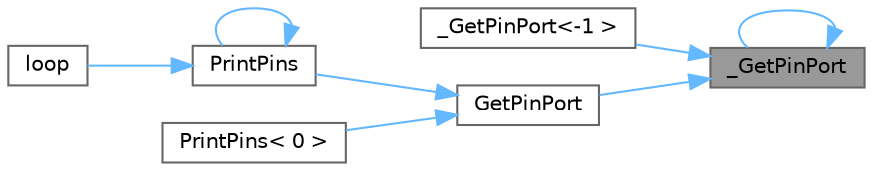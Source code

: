 digraph "_GetPinPort"
{
 // INTERACTIVE_SVG=YES
 // LATEX_PDF_SIZE
  bgcolor="transparent";
  edge [fontname=Helvetica,fontsize=10,labelfontname=Helvetica,labelfontsize=10];
  node [fontname=Helvetica,fontsize=10,shape=box,height=0.2,width=0.4];
  rankdir="RL";
  Node1 [id="Node000001",label="_GetPinPort",height=0.2,width=0.4,color="gray40", fillcolor="grey60", style="filled", fontcolor="black",tooltip=" "];
  Node1 -> Node1 [id="edge1_Node000001_Node000001",dir="back",color="steelblue1",style="solid",tooltip=" "];
  Node1 -> Node2 [id="edge2_Node000001_Node000002",dir="back",color="steelblue1",style="solid",tooltip=" "];
  Node2 [id="Node000002",label="_GetPinPort\<-1 \>",height=0.2,width=0.4,color="grey40", fillcolor="white", style="filled",URL="$db/d0b/_pintest_8ino_adbaa48088b00ac9732d839fe7645c980.html#adbaa48088b00ac9732d839fe7645c980",tooltip=" "];
  Node1 -> Node3 [id="edge3_Node000001_Node000003",dir="back",color="steelblue1",style="solid",tooltip=" "];
  Node3 [id="Node000003",label="GetPinPort",height=0.2,width=0.4,color="grey40", fillcolor="white", style="filled",URL="$db/d0b/_pintest_8ino_a7089184423e1bbf435e40abb052bbf46.html#a7089184423e1bbf435e40abb052bbf46",tooltip=" "];
  Node3 -> Node4 [id="edge4_Node000003_Node000004",dir="back",color="steelblue1",style="solid",tooltip=" "];
  Node4 [id="Node000004",label="PrintPins",height=0.2,width=0.4,color="grey40", fillcolor="white", style="filled",URL="$db/d0b/_pintest_8ino_a48b7a70eb06947df8557651eebcb55ee.html#a48b7a70eb06947df8557651eebcb55ee",tooltip=" "];
  Node4 -> Node5 [id="edge5_Node000004_Node000005",dir="back",color="steelblue1",style="solid",tooltip=" "];
  Node5 [id="Node000005",label="loop",height=0.2,width=0.4,color="grey40", fillcolor="white", style="filled",URL="$db/d0b/_pintest_8ino_afe461d27b9c48d5921c00d521181f12f.html#afe461d27b9c48d5921c00d521181f12f",tooltip=" "];
  Node4 -> Node4 [id="edge6_Node000004_Node000004",dir="back",color="steelblue1",style="solid",tooltip=" "];
  Node3 -> Node6 [id="edge7_Node000003_Node000006",dir="back",color="steelblue1",style="solid",tooltip=" "];
  Node6 [id="Node000006",label="PrintPins\< 0 \>",height=0.2,width=0.4,color="grey40", fillcolor="white", style="filled",URL="$db/d0b/_pintest_8ino_a095bc1ede86fdccb63d047743f7b8780.html#a095bc1ede86fdccb63d047743f7b8780",tooltip=" "];
}
